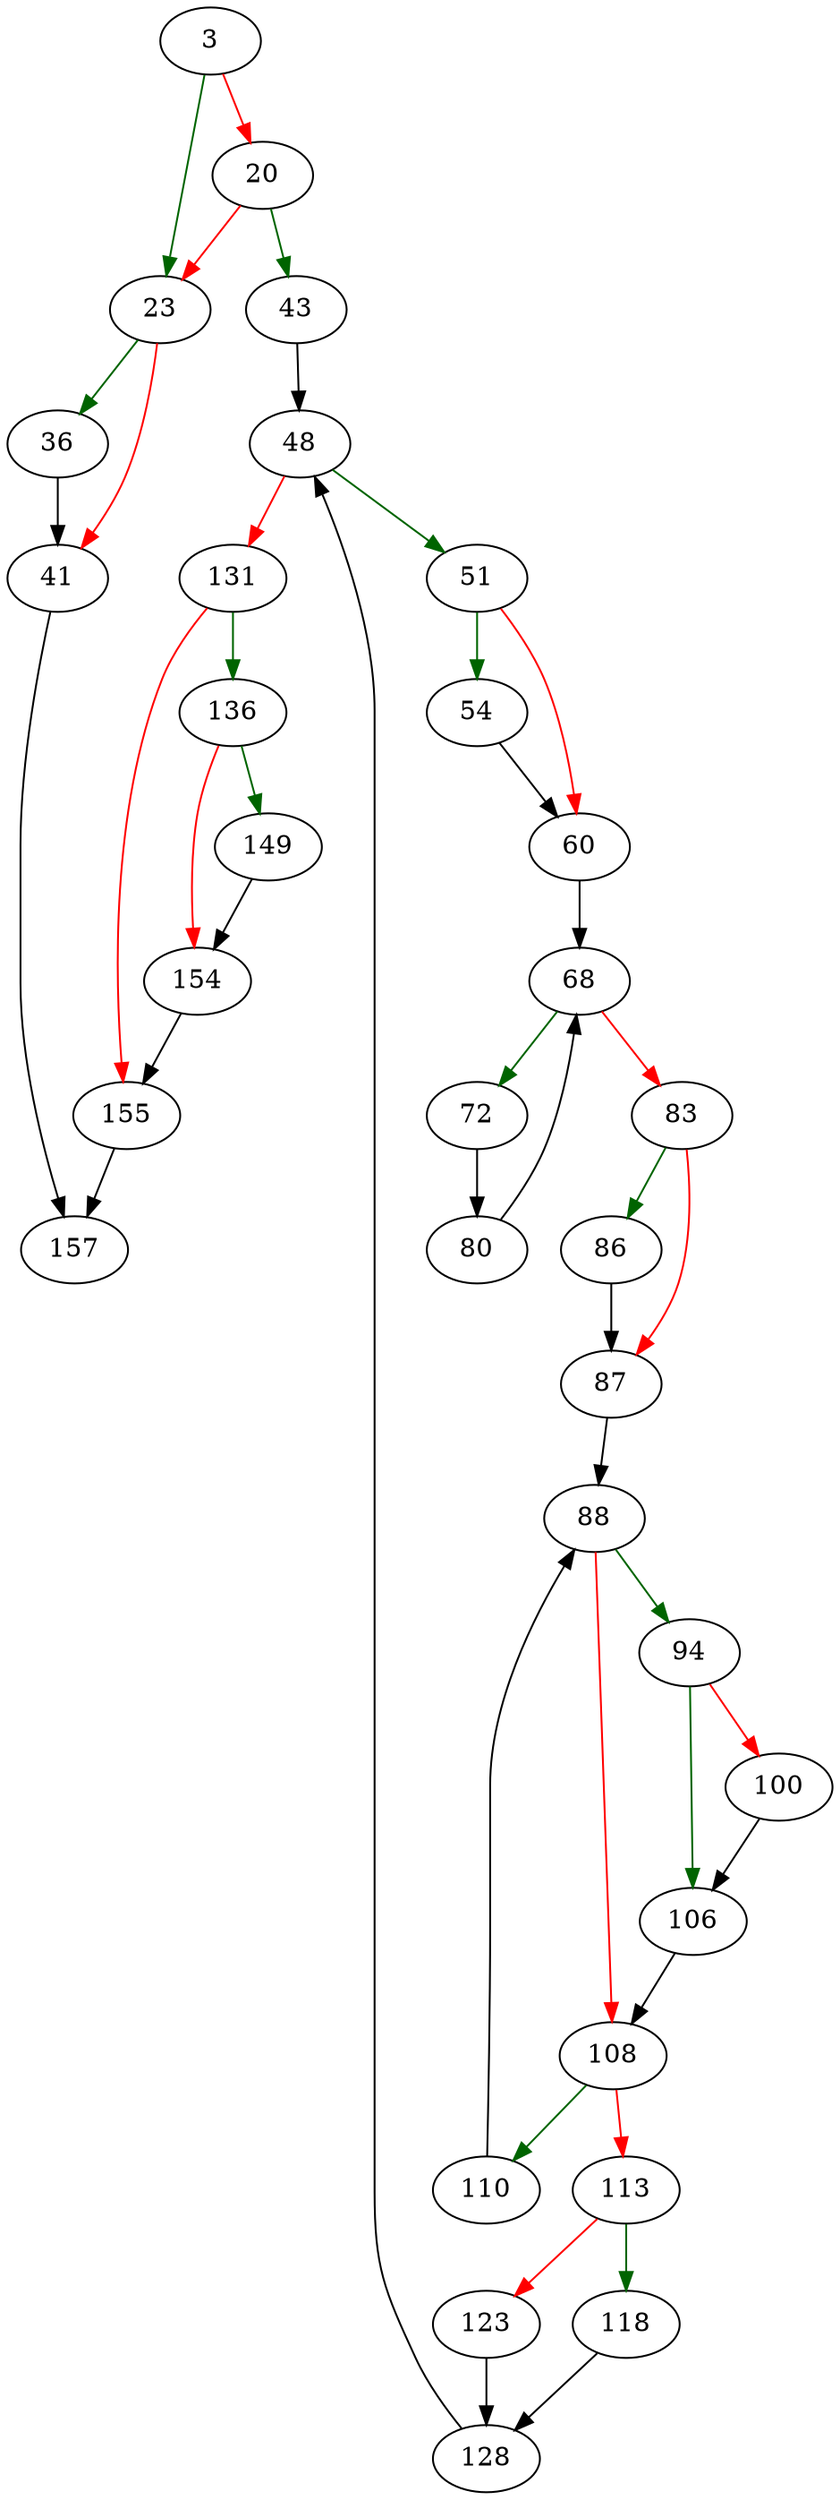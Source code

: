 strict digraph "run_table_dump_query" {
	// Node definitions.
	3 [entry=true];
	23;
	20;
	43;
	36;
	41;
	157;
	48;
	51;
	131;
	54;
	60;
	68;
	72;
	83;
	80;
	86;
	87;
	88;
	94;
	108;
	106;
	100;
	110;
	113;
	118;
	123;
	128;
	136;
	155;
	149;
	154;

	// Edge definitions.
	3 -> 23 [
		color=darkgreen
		cond=true
	];
	3 -> 20 [
		color=red
		cond=false
	];
	23 -> 36 [
		color=darkgreen
		cond=true
	];
	23 -> 41 [
		color=red
		cond=false
	];
	20 -> 23 [
		color=red
		cond=false
	];
	20 -> 43 [
		color=darkgreen
		cond=true
	];
	43 -> 48;
	36 -> 41;
	41 -> 157;
	48 -> 51 [
		color=darkgreen
		cond=true
	];
	48 -> 131 [
		color=red
		cond=false
	];
	51 -> 54 [
		color=darkgreen
		cond=true
	];
	51 -> 60 [
		color=red
		cond=false
	];
	131 -> 136 [
		color=darkgreen
		cond=true
	];
	131 -> 155 [
		color=red
		cond=false
	];
	54 -> 60;
	60 -> 68;
	68 -> 72 [
		color=darkgreen
		cond=true
	];
	68 -> 83 [
		color=red
		cond=false
	];
	72 -> 80;
	83 -> 86 [
		color=darkgreen
		cond=true
	];
	83 -> 87 [
		color=red
		cond=false
	];
	80 -> 68;
	86 -> 87;
	87 -> 88;
	88 -> 94 [
		color=darkgreen
		cond=true
	];
	88 -> 108 [
		color=red
		cond=false
	];
	94 -> 106 [
		color=darkgreen
		cond=true
	];
	94 -> 100 [
		color=red
		cond=false
	];
	108 -> 110 [
		color=darkgreen
		cond=true
	];
	108 -> 113 [
		color=red
		cond=false
	];
	106 -> 108;
	100 -> 106;
	110 -> 88;
	113 -> 118 [
		color=darkgreen
		cond=true
	];
	113 -> 123 [
		color=red
		cond=false
	];
	118 -> 128;
	123 -> 128;
	128 -> 48;
	136 -> 149 [
		color=darkgreen
		cond=true
	];
	136 -> 154 [
		color=red
		cond=false
	];
	155 -> 157;
	149 -> 154;
	154 -> 155;
}
